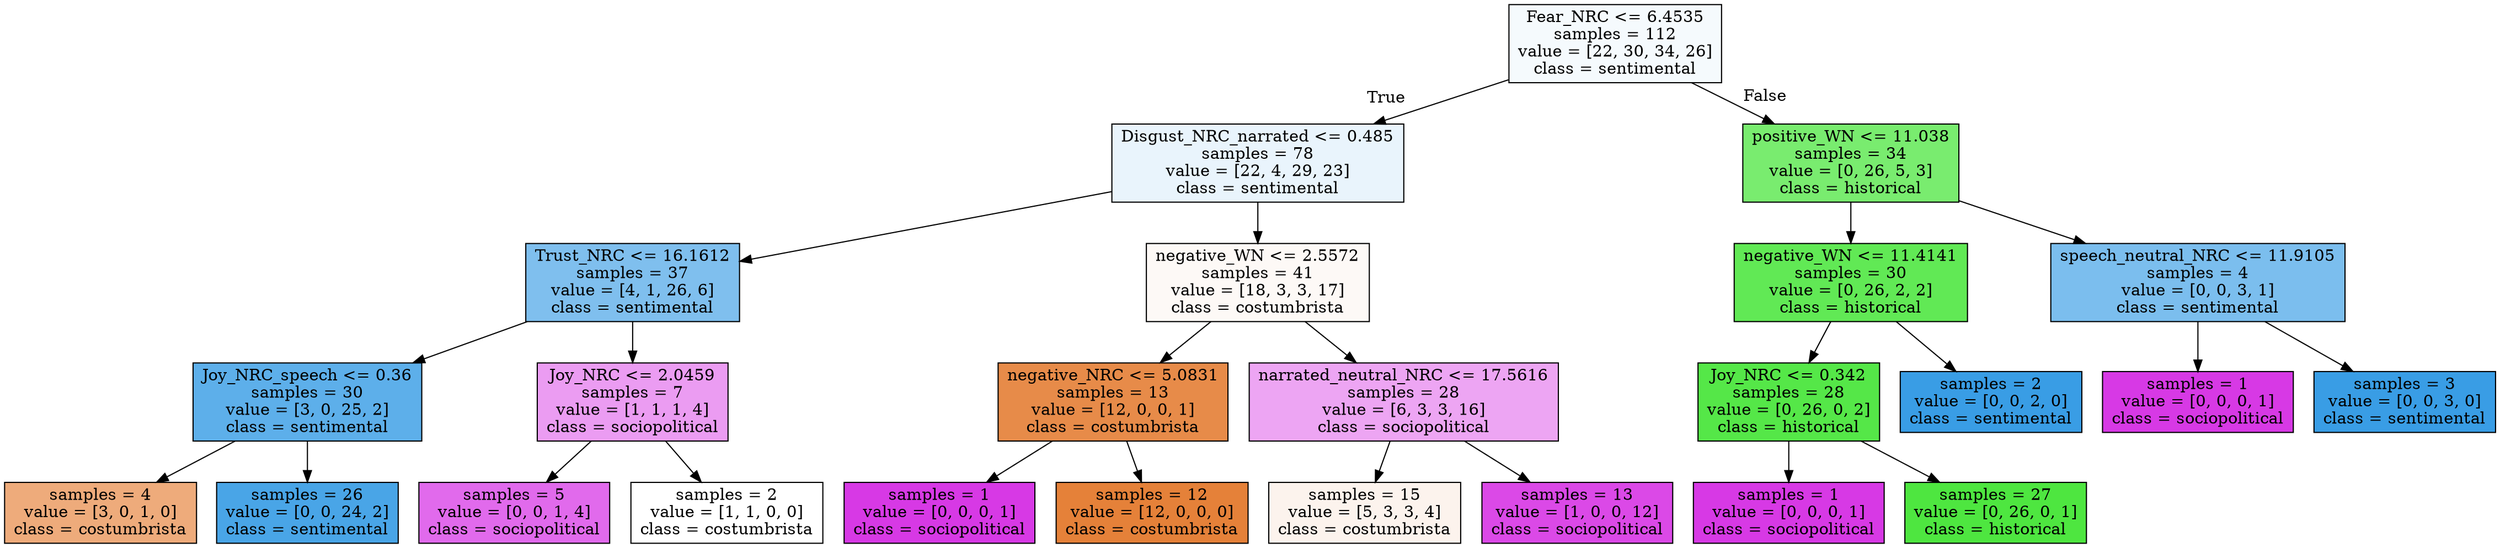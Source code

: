 digraph Tree {
node [shape=box, style="filled", color="black"] ;
0 [label="Fear_NRC <= 6.4535\nsamples = 112\nvalue = [22, 30, 34, 26]\nclass = sentimental", fillcolor="#399de50c"] ;
1 [label="Disgust_NRC_narrated <= 0.485\nsamples = 78\nvalue = [22, 4, 29, 23]\nclass = sentimental", fillcolor="#399de51c"] ;
0 -> 1 [labeldistance=2.5, labelangle=45, headlabel="True"] ;
2 [label="Trust_NRC <= 16.1612\nsamples = 37\nvalue = [4, 1, 26, 6]\nclass = sentimental", fillcolor="#399de5a5"] ;
1 -> 2 ;
3 [label="Joy_NRC_speech <= 0.36\nsamples = 30\nvalue = [3, 0, 25, 2]\nclass = sentimental", fillcolor="#399de5d0"] ;
2 -> 3 ;
4 [label="samples = 4\nvalue = [3, 0, 1, 0]\nclass = costumbrista", fillcolor="#e58139aa"] ;
3 -> 4 ;
5 [label="samples = 26\nvalue = [0, 0, 24, 2]\nclass = sentimental", fillcolor="#399de5ea"] ;
3 -> 5 ;
6 [label="Joy_NRC <= 2.0459\nsamples = 7\nvalue = [1, 1, 1, 4]\nclass = sociopolitical", fillcolor="#d739e57f"] ;
2 -> 6 ;
7 [label="samples = 5\nvalue = [0, 0, 1, 4]\nclass = sociopolitical", fillcolor="#d739e5bf"] ;
6 -> 7 ;
8 [label="samples = 2\nvalue = [1, 1, 0, 0]\nclass = costumbrista", fillcolor="#e5813900"] ;
6 -> 8 ;
9 [label="negative_WN <= 2.5572\nsamples = 41\nvalue = [18, 3, 3, 17]\nclass = costumbrista", fillcolor="#e581390b"] ;
1 -> 9 ;
10 [label="negative_NRC <= 5.0831\nsamples = 13\nvalue = [12, 0, 0, 1]\nclass = costumbrista", fillcolor="#e58139ea"] ;
9 -> 10 ;
11 [label="samples = 1\nvalue = [0, 0, 0, 1]\nclass = sociopolitical", fillcolor="#d739e5ff"] ;
10 -> 11 ;
12 [label="samples = 12\nvalue = [12, 0, 0, 0]\nclass = costumbrista", fillcolor="#e58139ff"] ;
10 -> 12 ;
13 [label="narrated_neutral_NRC <= 17.5616\nsamples = 28\nvalue = [6, 3, 3, 16]\nclass = sociopolitical", fillcolor="#d739e574"] ;
9 -> 13 ;
14 [label="samples = 15\nvalue = [5, 3, 3, 4]\nclass = costumbrista", fillcolor="#e5813917"] ;
13 -> 14 ;
15 [label="samples = 13\nvalue = [1, 0, 0, 12]\nclass = sociopolitical", fillcolor="#d739e5ea"] ;
13 -> 15 ;
16 [label="positive_WN <= 11.038\nsamples = 34\nvalue = [0, 26, 5, 3]\nclass = historical", fillcolor="#47e539b9"] ;
0 -> 16 [labeldistance=2.5, labelangle=-45, headlabel="False"] ;
17 [label="negative_WN <= 11.4141\nsamples = 30\nvalue = [0, 26, 2, 2]\nclass = historical", fillcolor="#47e539db"] ;
16 -> 17 ;
18 [label="Joy_NRC <= 0.342\nsamples = 28\nvalue = [0, 26, 0, 2]\nclass = historical", fillcolor="#47e539eb"] ;
17 -> 18 ;
19 [label="samples = 1\nvalue = [0, 0, 0, 1]\nclass = sociopolitical", fillcolor="#d739e5ff"] ;
18 -> 19 ;
20 [label="samples = 27\nvalue = [0, 26, 0, 1]\nclass = historical", fillcolor="#47e539f5"] ;
18 -> 20 ;
21 [label="samples = 2\nvalue = [0, 0, 2, 0]\nclass = sentimental", fillcolor="#399de5ff"] ;
17 -> 21 ;
22 [label="speech_neutral_NRC <= 11.9105\nsamples = 4\nvalue = [0, 0, 3, 1]\nclass = sentimental", fillcolor="#399de5aa"] ;
16 -> 22 ;
23 [label="samples = 1\nvalue = [0, 0, 0, 1]\nclass = sociopolitical", fillcolor="#d739e5ff"] ;
22 -> 23 ;
24 [label="samples = 3\nvalue = [0, 0, 3, 0]\nclass = sentimental", fillcolor="#399de5ff"] ;
22 -> 24 ;
}